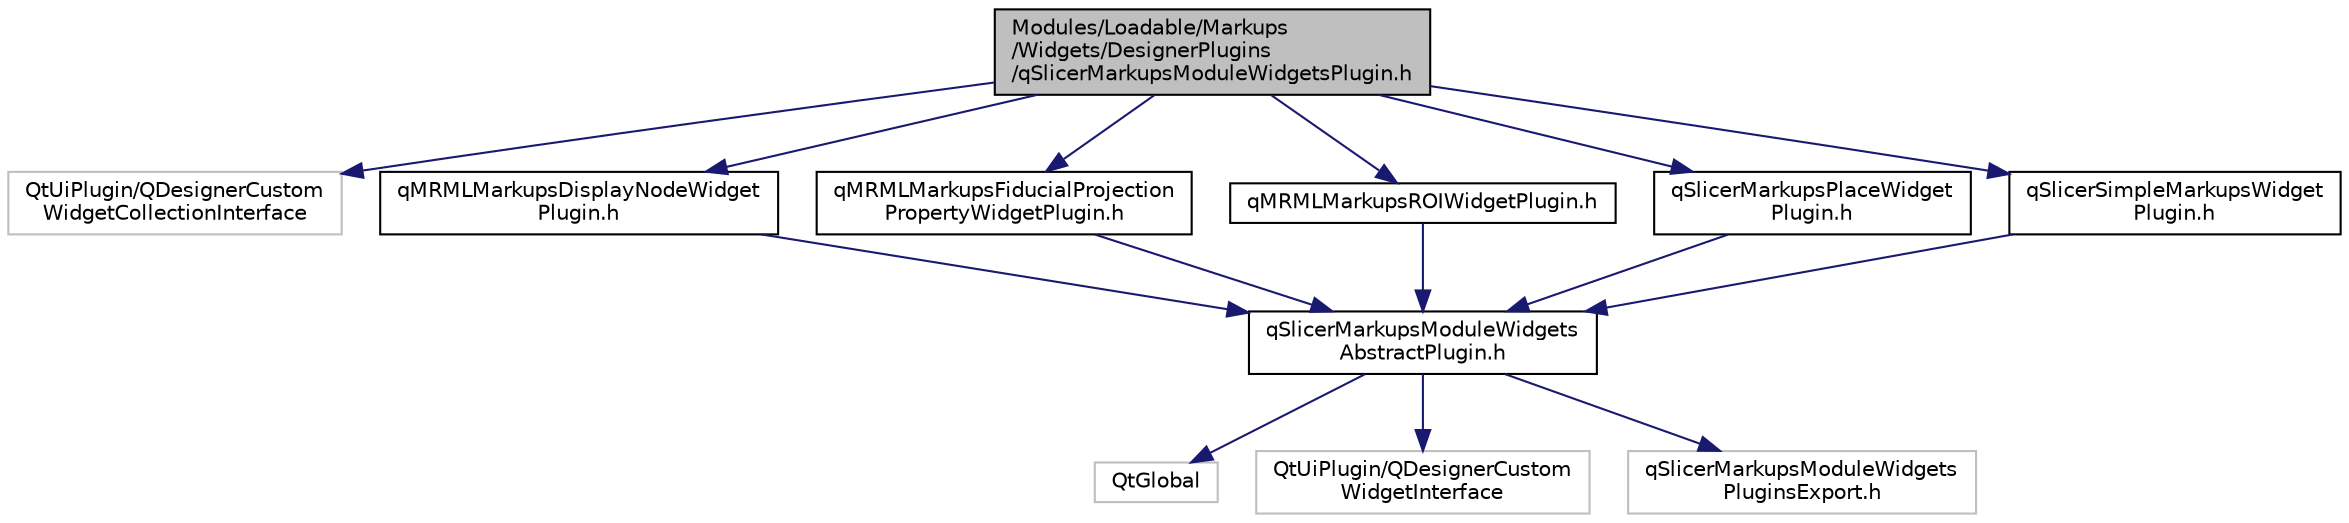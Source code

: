 digraph "Modules/Loadable/Markups/Widgets/DesignerPlugins/qSlicerMarkupsModuleWidgetsPlugin.h"
{
  bgcolor="transparent";
  edge [fontname="Helvetica",fontsize="10",labelfontname="Helvetica",labelfontsize="10"];
  node [fontname="Helvetica",fontsize="10",shape=record];
  Node0 [label="Modules/Loadable/Markups\l/Widgets/DesignerPlugins\l/qSlicerMarkupsModuleWidgetsPlugin.h",height=0.2,width=0.4,color="black", fillcolor="grey75", style="filled", fontcolor="black"];
  Node0 -> Node1 [color="midnightblue",fontsize="10",style="solid",fontname="Helvetica"];
  Node1 [label="QtUiPlugin/QDesignerCustom\lWidgetCollectionInterface",height=0.2,width=0.4,color="grey75"];
  Node0 -> Node2 [color="midnightblue",fontsize="10",style="solid",fontname="Helvetica"];
  Node2 [label="qMRMLMarkupsDisplayNodeWidget\lPlugin.h",height=0.2,width=0.4,color="black",URL="$qMRMLMarkupsDisplayNodeWidgetPlugin_8h.html"];
  Node2 -> Node3 [color="midnightblue",fontsize="10",style="solid",fontname="Helvetica"];
  Node3 [label="qSlicerMarkupsModuleWidgets\lAbstractPlugin.h",height=0.2,width=0.4,color="black",URL="$qSlicerMarkupsModuleWidgetsAbstractPlugin_8h.html"];
  Node3 -> Node4 [color="midnightblue",fontsize="10",style="solid",fontname="Helvetica"];
  Node4 [label="QtGlobal",height=0.2,width=0.4,color="grey75"];
  Node3 -> Node5 [color="midnightblue",fontsize="10",style="solid",fontname="Helvetica"];
  Node5 [label="QtUiPlugin/QDesignerCustom\lWidgetInterface",height=0.2,width=0.4,color="grey75"];
  Node3 -> Node6 [color="midnightblue",fontsize="10",style="solid",fontname="Helvetica"];
  Node6 [label="qSlicerMarkupsModuleWidgets\lPluginsExport.h",height=0.2,width=0.4,color="grey75"];
  Node0 -> Node7 [color="midnightblue",fontsize="10",style="solid",fontname="Helvetica"];
  Node7 [label="qMRMLMarkupsFiducialProjection\lPropertyWidgetPlugin.h",height=0.2,width=0.4,color="black",URL="$qMRMLMarkupsFiducialProjectionPropertyWidgetPlugin_8h.html"];
  Node7 -> Node3 [color="midnightblue",fontsize="10",style="solid",fontname="Helvetica"];
  Node0 -> Node8 [color="midnightblue",fontsize="10",style="solid",fontname="Helvetica"];
  Node8 [label="qMRMLMarkupsROIWidgetPlugin.h",height=0.2,width=0.4,color="black",URL="$qMRMLMarkupsROIWidgetPlugin_8h.html"];
  Node8 -> Node3 [color="midnightblue",fontsize="10",style="solid",fontname="Helvetica"];
  Node0 -> Node9 [color="midnightblue",fontsize="10",style="solid",fontname="Helvetica"];
  Node9 [label="qSlicerMarkupsPlaceWidget\lPlugin.h",height=0.2,width=0.4,color="black",URL="$qSlicerMarkupsPlaceWidgetPlugin_8h.html"];
  Node9 -> Node3 [color="midnightblue",fontsize="10",style="solid",fontname="Helvetica"];
  Node0 -> Node10 [color="midnightblue",fontsize="10",style="solid",fontname="Helvetica"];
  Node10 [label="qSlicerSimpleMarkupsWidget\lPlugin.h",height=0.2,width=0.4,color="black",URL="$qSlicerSimpleMarkupsWidgetPlugin_8h.html"];
  Node10 -> Node3 [color="midnightblue",fontsize="10",style="solid",fontname="Helvetica"];
}
